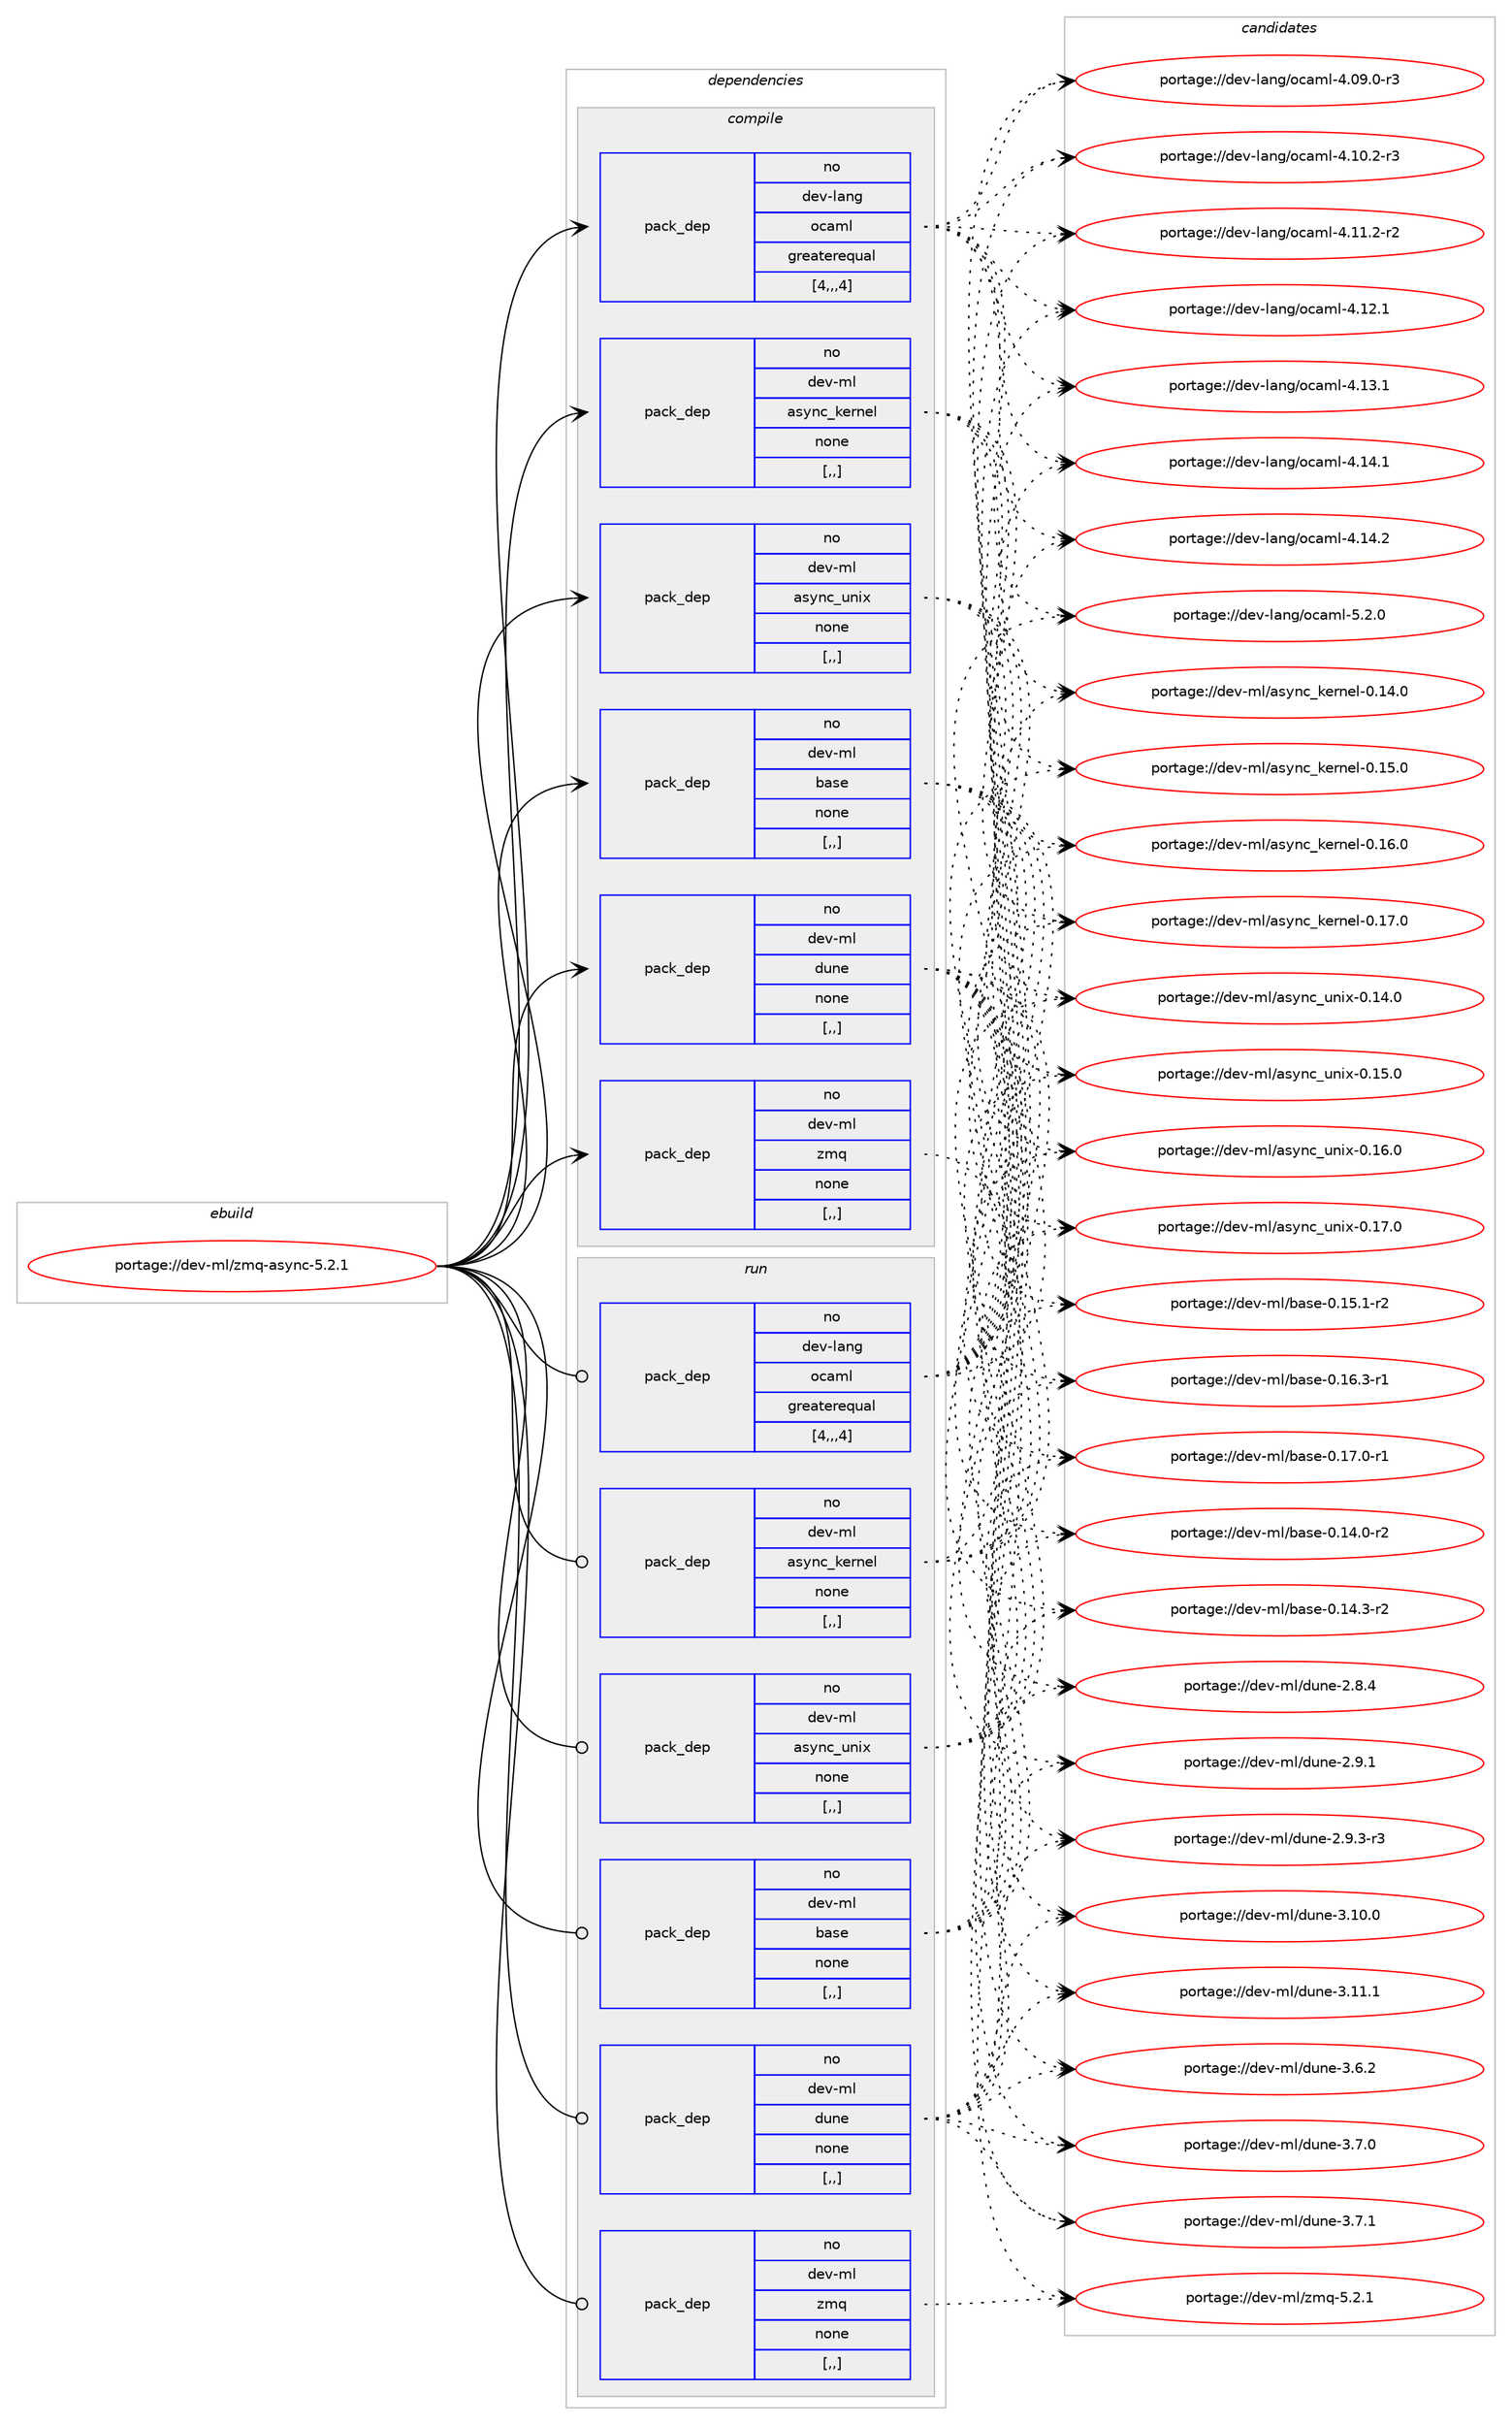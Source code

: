 digraph prolog {

# *************
# Graph options
# *************

newrank=true;
concentrate=true;
compound=true;
graph [rankdir=LR,fontname=Helvetica,fontsize=10,ranksep=1.5];#, ranksep=2.5, nodesep=0.2];
edge  [arrowhead=vee];
node  [fontname=Helvetica,fontsize=10];

# **********
# The ebuild
# **********

subgraph cluster_leftcol {
color=gray;
rank=same;
label=<<i>ebuild</i>>;
id [label="portage://dev-ml/zmq-async-5.2.1", color=red, width=4, href="../dev-ml/zmq-async-5.2.1.svg"];
}

# ****************
# The dependencies
# ****************

subgraph cluster_midcol {
color=gray;
label=<<i>dependencies</i>>;
subgraph cluster_compile {
fillcolor="#eeeeee";
style=filled;
label=<<i>compile</i>>;
subgraph pack92273 {
dependency122339 [label=<<TABLE BORDER="0" CELLBORDER="1" CELLSPACING="0" CELLPADDING="4" WIDTH="220"><TR><TD ROWSPAN="6" CELLPADDING="30">pack_dep</TD></TR><TR><TD WIDTH="110">no</TD></TR><TR><TD>dev-lang</TD></TR><TR><TD>ocaml</TD></TR><TR><TD>greaterequal</TD></TR><TR><TD>[4,,,4]</TD></TR></TABLE>>, shape=none, color=blue];
}
id:e -> dependency122339:w [weight=20,style="solid",arrowhead="vee"];
subgraph pack92274 {
dependency122340 [label=<<TABLE BORDER="0" CELLBORDER="1" CELLSPACING="0" CELLPADDING="4" WIDTH="220"><TR><TD ROWSPAN="6" CELLPADDING="30">pack_dep</TD></TR><TR><TD WIDTH="110">no</TD></TR><TR><TD>dev-ml</TD></TR><TR><TD>async_kernel</TD></TR><TR><TD>none</TD></TR><TR><TD>[,,]</TD></TR></TABLE>>, shape=none, color=blue];
}
id:e -> dependency122340:w [weight=20,style="solid",arrowhead="vee"];
subgraph pack92275 {
dependency122341 [label=<<TABLE BORDER="0" CELLBORDER="1" CELLSPACING="0" CELLPADDING="4" WIDTH="220"><TR><TD ROWSPAN="6" CELLPADDING="30">pack_dep</TD></TR><TR><TD WIDTH="110">no</TD></TR><TR><TD>dev-ml</TD></TR><TR><TD>async_unix</TD></TR><TR><TD>none</TD></TR><TR><TD>[,,]</TD></TR></TABLE>>, shape=none, color=blue];
}
id:e -> dependency122341:w [weight=20,style="solid",arrowhead="vee"];
subgraph pack92276 {
dependency122342 [label=<<TABLE BORDER="0" CELLBORDER="1" CELLSPACING="0" CELLPADDING="4" WIDTH="220"><TR><TD ROWSPAN="6" CELLPADDING="30">pack_dep</TD></TR><TR><TD WIDTH="110">no</TD></TR><TR><TD>dev-ml</TD></TR><TR><TD>base</TD></TR><TR><TD>none</TD></TR><TR><TD>[,,]</TD></TR></TABLE>>, shape=none, color=blue];
}
id:e -> dependency122342:w [weight=20,style="solid",arrowhead="vee"];
subgraph pack92277 {
dependency122343 [label=<<TABLE BORDER="0" CELLBORDER="1" CELLSPACING="0" CELLPADDING="4" WIDTH="220"><TR><TD ROWSPAN="6" CELLPADDING="30">pack_dep</TD></TR><TR><TD WIDTH="110">no</TD></TR><TR><TD>dev-ml</TD></TR><TR><TD>dune</TD></TR><TR><TD>none</TD></TR><TR><TD>[,,]</TD></TR></TABLE>>, shape=none, color=blue];
}
id:e -> dependency122343:w [weight=20,style="solid",arrowhead="vee"];
subgraph pack92278 {
dependency122344 [label=<<TABLE BORDER="0" CELLBORDER="1" CELLSPACING="0" CELLPADDING="4" WIDTH="220"><TR><TD ROWSPAN="6" CELLPADDING="30">pack_dep</TD></TR><TR><TD WIDTH="110">no</TD></TR><TR><TD>dev-ml</TD></TR><TR><TD>zmq</TD></TR><TR><TD>none</TD></TR><TR><TD>[,,]</TD></TR></TABLE>>, shape=none, color=blue];
}
id:e -> dependency122344:w [weight=20,style="solid",arrowhead="vee"];
}
subgraph cluster_compileandrun {
fillcolor="#eeeeee";
style=filled;
label=<<i>compile and run</i>>;
}
subgraph cluster_run {
fillcolor="#eeeeee";
style=filled;
label=<<i>run</i>>;
subgraph pack92279 {
dependency122345 [label=<<TABLE BORDER="0" CELLBORDER="1" CELLSPACING="0" CELLPADDING="4" WIDTH="220"><TR><TD ROWSPAN="6" CELLPADDING="30">pack_dep</TD></TR><TR><TD WIDTH="110">no</TD></TR><TR><TD>dev-lang</TD></TR><TR><TD>ocaml</TD></TR><TR><TD>greaterequal</TD></TR><TR><TD>[4,,,4]</TD></TR></TABLE>>, shape=none, color=blue];
}
id:e -> dependency122345:w [weight=20,style="solid",arrowhead="odot"];
subgraph pack92280 {
dependency122346 [label=<<TABLE BORDER="0" CELLBORDER="1" CELLSPACING="0" CELLPADDING="4" WIDTH="220"><TR><TD ROWSPAN="6" CELLPADDING="30">pack_dep</TD></TR><TR><TD WIDTH="110">no</TD></TR><TR><TD>dev-ml</TD></TR><TR><TD>async_kernel</TD></TR><TR><TD>none</TD></TR><TR><TD>[,,]</TD></TR></TABLE>>, shape=none, color=blue];
}
id:e -> dependency122346:w [weight=20,style="solid",arrowhead="odot"];
subgraph pack92281 {
dependency122347 [label=<<TABLE BORDER="0" CELLBORDER="1" CELLSPACING="0" CELLPADDING="4" WIDTH="220"><TR><TD ROWSPAN="6" CELLPADDING="30">pack_dep</TD></TR><TR><TD WIDTH="110">no</TD></TR><TR><TD>dev-ml</TD></TR><TR><TD>async_unix</TD></TR><TR><TD>none</TD></TR><TR><TD>[,,]</TD></TR></TABLE>>, shape=none, color=blue];
}
id:e -> dependency122347:w [weight=20,style="solid",arrowhead="odot"];
subgraph pack92282 {
dependency122348 [label=<<TABLE BORDER="0" CELLBORDER="1" CELLSPACING="0" CELLPADDING="4" WIDTH="220"><TR><TD ROWSPAN="6" CELLPADDING="30">pack_dep</TD></TR><TR><TD WIDTH="110">no</TD></TR><TR><TD>dev-ml</TD></TR><TR><TD>base</TD></TR><TR><TD>none</TD></TR><TR><TD>[,,]</TD></TR></TABLE>>, shape=none, color=blue];
}
id:e -> dependency122348:w [weight=20,style="solid",arrowhead="odot"];
subgraph pack92283 {
dependency122349 [label=<<TABLE BORDER="0" CELLBORDER="1" CELLSPACING="0" CELLPADDING="4" WIDTH="220"><TR><TD ROWSPAN="6" CELLPADDING="30">pack_dep</TD></TR><TR><TD WIDTH="110">no</TD></TR><TR><TD>dev-ml</TD></TR><TR><TD>dune</TD></TR><TR><TD>none</TD></TR><TR><TD>[,,]</TD></TR></TABLE>>, shape=none, color=blue];
}
id:e -> dependency122349:w [weight=20,style="solid",arrowhead="odot"];
subgraph pack92284 {
dependency122350 [label=<<TABLE BORDER="0" CELLBORDER="1" CELLSPACING="0" CELLPADDING="4" WIDTH="220"><TR><TD ROWSPAN="6" CELLPADDING="30">pack_dep</TD></TR><TR><TD WIDTH="110">no</TD></TR><TR><TD>dev-ml</TD></TR><TR><TD>zmq</TD></TR><TR><TD>none</TD></TR><TR><TD>[,,]</TD></TR></TABLE>>, shape=none, color=blue];
}
id:e -> dependency122350:w [weight=20,style="solid",arrowhead="odot"];
}
}

# **************
# The candidates
# **************

subgraph cluster_choices {
rank=same;
color=gray;
label=<<i>candidates</i>>;

subgraph choice92273 {
color=black;
nodesep=1;
choice1001011184510897110103471119997109108455246485746484511451 [label="portage://dev-lang/ocaml-4.09.0-r3", color=red, width=4,href="../dev-lang/ocaml-4.09.0-r3.svg"];
choice1001011184510897110103471119997109108455246494846504511451 [label="portage://dev-lang/ocaml-4.10.2-r3", color=red, width=4,href="../dev-lang/ocaml-4.10.2-r3.svg"];
choice1001011184510897110103471119997109108455246494946504511450 [label="portage://dev-lang/ocaml-4.11.2-r2", color=red, width=4,href="../dev-lang/ocaml-4.11.2-r2.svg"];
choice100101118451089711010347111999710910845524649504649 [label="portage://dev-lang/ocaml-4.12.1", color=red, width=4,href="../dev-lang/ocaml-4.12.1.svg"];
choice100101118451089711010347111999710910845524649514649 [label="portage://dev-lang/ocaml-4.13.1", color=red, width=4,href="../dev-lang/ocaml-4.13.1.svg"];
choice100101118451089711010347111999710910845524649524649 [label="portage://dev-lang/ocaml-4.14.1", color=red, width=4,href="../dev-lang/ocaml-4.14.1.svg"];
choice100101118451089711010347111999710910845524649524650 [label="portage://dev-lang/ocaml-4.14.2", color=red, width=4,href="../dev-lang/ocaml-4.14.2.svg"];
choice1001011184510897110103471119997109108455346504648 [label="portage://dev-lang/ocaml-5.2.0", color=red, width=4,href="../dev-lang/ocaml-5.2.0.svg"];
dependency122339:e -> choice1001011184510897110103471119997109108455246485746484511451:w [style=dotted,weight="100"];
dependency122339:e -> choice1001011184510897110103471119997109108455246494846504511451:w [style=dotted,weight="100"];
dependency122339:e -> choice1001011184510897110103471119997109108455246494946504511450:w [style=dotted,weight="100"];
dependency122339:e -> choice100101118451089711010347111999710910845524649504649:w [style=dotted,weight="100"];
dependency122339:e -> choice100101118451089711010347111999710910845524649514649:w [style=dotted,weight="100"];
dependency122339:e -> choice100101118451089711010347111999710910845524649524649:w [style=dotted,weight="100"];
dependency122339:e -> choice100101118451089711010347111999710910845524649524650:w [style=dotted,weight="100"];
dependency122339:e -> choice1001011184510897110103471119997109108455346504648:w [style=dotted,weight="100"];
}
subgraph choice92274 {
color=black;
nodesep=1;
choice100101118451091084797115121110999510710111411010110845484649524648 [label="portage://dev-ml/async_kernel-0.14.0", color=red, width=4,href="../dev-ml/async_kernel-0.14.0.svg"];
choice100101118451091084797115121110999510710111411010110845484649534648 [label="portage://dev-ml/async_kernel-0.15.0", color=red, width=4,href="../dev-ml/async_kernel-0.15.0.svg"];
choice100101118451091084797115121110999510710111411010110845484649544648 [label="portage://dev-ml/async_kernel-0.16.0", color=red, width=4,href="../dev-ml/async_kernel-0.16.0.svg"];
choice100101118451091084797115121110999510710111411010110845484649554648 [label="portage://dev-ml/async_kernel-0.17.0", color=red, width=4,href="../dev-ml/async_kernel-0.17.0.svg"];
dependency122340:e -> choice100101118451091084797115121110999510710111411010110845484649524648:w [style=dotted,weight="100"];
dependency122340:e -> choice100101118451091084797115121110999510710111411010110845484649534648:w [style=dotted,weight="100"];
dependency122340:e -> choice100101118451091084797115121110999510710111411010110845484649544648:w [style=dotted,weight="100"];
dependency122340:e -> choice100101118451091084797115121110999510710111411010110845484649554648:w [style=dotted,weight="100"];
}
subgraph choice92275 {
color=black;
nodesep=1;
choice100101118451091084797115121110999511711010512045484649524648 [label="portage://dev-ml/async_unix-0.14.0", color=red, width=4,href="../dev-ml/async_unix-0.14.0.svg"];
choice100101118451091084797115121110999511711010512045484649534648 [label="portage://dev-ml/async_unix-0.15.0", color=red, width=4,href="../dev-ml/async_unix-0.15.0.svg"];
choice100101118451091084797115121110999511711010512045484649544648 [label="portage://dev-ml/async_unix-0.16.0", color=red, width=4,href="../dev-ml/async_unix-0.16.0.svg"];
choice100101118451091084797115121110999511711010512045484649554648 [label="portage://dev-ml/async_unix-0.17.0", color=red, width=4,href="../dev-ml/async_unix-0.17.0.svg"];
dependency122341:e -> choice100101118451091084797115121110999511711010512045484649524648:w [style=dotted,weight="100"];
dependency122341:e -> choice100101118451091084797115121110999511711010512045484649534648:w [style=dotted,weight="100"];
dependency122341:e -> choice100101118451091084797115121110999511711010512045484649544648:w [style=dotted,weight="100"];
dependency122341:e -> choice100101118451091084797115121110999511711010512045484649554648:w [style=dotted,weight="100"];
}
subgraph choice92276 {
color=black;
nodesep=1;
choice10010111845109108479897115101454846495246484511450 [label="portage://dev-ml/base-0.14.0-r2", color=red, width=4,href="../dev-ml/base-0.14.0-r2.svg"];
choice10010111845109108479897115101454846495246514511450 [label="portage://dev-ml/base-0.14.3-r2", color=red, width=4,href="../dev-ml/base-0.14.3-r2.svg"];
choice10010111845109108479897115101454846495346494511450 [label="portage://dev-ml/base-0.15.1-r2", color=red, width=4,href="../dev-ml/base-0.15.1-r2.svg"];
choice10010111845109108479897115101454846495446514511449 [label="portage://dev-ml/base-0.16.3-r1", color=red, width=4,href="../dev-ml/base-0.16.3-r1.svg"];
choice10010111845109108479897115101454846495546484511449 [label="portage://dev-ml/base-0.17.0-r1", color=red, width=4,href="../dev-ml/base-0.17.0-r1.svg"];
dependency122342:e -> choice10010111845109108479897115101454846495246484511450:w [style=dotted,weight="100"];
dependency122342:e -> choice10010111845109108479897115101454846495246514511450:w [style=dotted,weight="100"];
dependency122342:e -> choice10010111845109108479897115101454846495346494511450:w [style=dotted,weight="100"];
dependency122342:e -> choice10010111845109108479897115101454846495446514511449:w [style=dotted,weight="100"];
dependency122342:e -> choice10010111845109108479897115101454846495546484511449:w [style=dotted,weight="100"];
}
subgraph choice92277 {
color=black;
nodesep=1;
choice1001011184510910847100117110101455046564652 [label="portage://dev-ml/dune-2.8.4", color=red, width=4,href="../dev-ml/dune-2.8.4.svg"];
choice1001011184510910847100117110101455046574649 [label="portage://dev-ml/dune-2.9.1", color=red, width=4,href="../dev-ml/dune-2.9.1.svg"];
choice10010111845109108471001171101014550465746514511451 [label="portage://dev-ml/dune-2.9.3-r3", color=red, width=4,href="../dev-ml/dune-2.9.3-r3.svg"];
choice100101118451091084710011711010145514649484648 [label="portage://dev-ml/dune-3.10.0", color=red, width=4,href="../dev-ml/dune-3.10.0.svg"];
choice100101118451091084710011711010145514649494649 [label="portage://dev-ml/dune-3.11.1", color=red, width=4,href="../dev-ml/dune-3.11.1.svg"];
choice1001011184510910847100117110101455146544650 [label="portage://dev-ml/dune-3.6.2", color=red, width=4,href="../dev-ml/dune-3.6.2.svg"];
choice1001011184510910847100117110101455146554648 [label="portage://dev-ml/dune-3.7.0", color=red, width=4,href="../dev-ml/dune-3.7.0.svg"];
choice1001011184510910847100117110101455146554649 [label="portage://dev-ml/dune-3.7.1", color=red, width=4,href="../dev-ml/dune-3.7.1.svg"];
dependency122343:e -> choice1001011184510910847100117110101455046564652:w [style=dotted,weight="100"];
dependency122343:e -> choice1001011184510910847100117110101455046574649:w [style=dotted,weight="100"];
dependency122343:e -> choice10010111845109108471001171101014550465746514511451:w [style=dotted,weight="100"];
dependency122343:e -> choice100101118451091084710011711010145514649484648:w [style=dotted,weight="100"];
dependency122343:e -> choice100101118451091084710011711010145514649494649:w [style=dotted,weight="100"];
dependency122343:e -> choice1001011184510910847100117110101455146544650:w [style=dotted,weight="100"];
dependency122343:e -> choice1001011184510910847100117110101455146554648:w [style=dotted,weight="100"];
dependency122343:e -> choice1001011184510910847100117110101455146554649:w [style=dotted,weight="100"];
}
subgraph choice92278 {
color=black;
nodesep=1;
choice1001011184510910847122109113455346504649 [label="portage://dev-ml/zmq-5.2.1", color=red, width=4,href="../dev-ml/zmq-5.2.1.svg"];
dependency122344:e -> choice1001011184510910847122109113455346504649:w [style=dotted,weight="100"];
}
subgraph choice92279 {
color=black;
nodesep=1;
choice1001011184510897110103471119997109108455246485746484511451 [label="portage://dev-lang/ocaml-4.09.0-r3", color=red, width=4,href="../dev-lang/ocaml-4.09.0-r3.svg"];
choice1001011184510897110103471119997109108455246494846504511451 [label="portage://dev-lang/ocaml-4.10.2-r3", color=red, width=4,href="../dev-lang/ocaml-4.10.2-r3.svg"];
choice1001011184510897110103471119997109108455246494946504511450 [label="portage://dev-lang/ocaml-4.11.2-r2", color=red, width=4,href="../dev-lang/ocaml-4.11.2-r2.svg"];
choice100101118451089711010347111999710910845524649504649 [label="portage://dev-lang/ocaml-4.12.1", color=red, width=4,href="../dev-lang/ocaml-4.12.1.svg"];
choice100101118451089711010347111999710910845524649514649 [label="portage://dev-lang/ocaml-4.13.1", color=red, width=4,href="../dev-lang/ocaml-4.13.1.svg"];
choice100101118451089711010347111999710910845524649524649 [label="portage://dev-lang/ocaml-4.14.1", color=red, width=4,href="../dev-lang/ocaml-4.14.1.svg"];
choice100101118451089711010347111999710910845524649524650 [label="portage://dev-lang/ocaml-4.14.2", color=red, width=4,href="../dev-lang/ocaml-4.14.2.svg"];
choice1001011184510897110103471119997109108455346504648 [label="portage://dev-lang/ocaml-5.2.0", color=red, width=4,href="../dev-lang/ocaml-5.2.0.svg"];
dependency122345:e -> choice1001011184510897110103471119997109108455246485746484511451:w [style=dotted,weight="100"];
dependency122345:e -> choice1001011184510897110103471119997109108455246494846504511451:w [style=dotted,weight="100"];
dependency122345:e -> choice1001011184510897110103471119997109108455246494946504511450:w [style=dotted,weight="100"];
dependency122345:e -> choice100101118451089711010347111999710910845524649504649:w [style=dotted,weight="100"];
dependency122345:e -> choice100101118451089711010347111999710910845524649514649:w [style=dotted,weight="100"];
dependency122345:e -> choice100101118451089711010347111999710910845524649524649:w [style=dotted,weight="100"];
dependency122345:e -> choice100101118451089711010347111999710910845524649524650:w [style=dotted,weight="100"];
dependency122345:e -> choice1001011184510897110103471119997109108455346504648:w [style=dotted,weight="100"];
}
subgraph choice92280 {
color=black;
nodesep=1;
choice100101118451091084797115121110999510710111411010110845484649524648 [label="portage://dev-ml/async_kernel-0.14.0", color=red, width=4,href="../dev-ml/async_kernel-0.14.0.svg"];
choice100101118451091084797115121110999510710111411010110845484649534648 [label="portage://dev-ml/async_kernel-0.15.0", color=red, width=4,href="../dev-ml/async_kernel-0.15.0.svg"];
choice100101118451091084797115121110999510710111411010110845484649544648 [label="portage://dev-ml/async_kernel-0.16.0", color=red, width=4,href="../dev-ml/async_kernel-0.16.0.svg"];
choice100101118451091084797115121110999510710111411010110845484649554648 [label="portage://dev-ml/async_kernel-0.17.0", color=red, width=4,href="../dev-ml/async_kernel-0.17.0.svg"];
dependency122346:e -> choice100101118451091084797115121110999510710111411010110845484649524648:w [style=dotted,weight="100"];
dependency122346:e -> choice100101118451091084797115121110999510710111411010110845484649534648:w [style=dotted,weight="100"];
dependency122346:e -> choice100101118451091084797115121110999510710111411010110845484649544648:w [style=dotted,weight="100"];
dependency122346:e -> choice100101118451091084797115121110999510710111411010110845484649554648:w [style=dotted,weight="100"];
}
subgraph choice92281 {
color=black;
nodesep=1;
choice100101118451091084797115121110999511711010512045484649524648 [label="portage://dev-ml/async_unix-0.14.0", color=red, width=4,href="../dev-ml/async_unix-0.14.0.svg"];
choice100101118451091084797115121110999511711010512045484649534648 [label="portage://dev-ml/async_unix-0.15.0", color=red, width=4,href="../dev-ml/async_unix-0.15.0.svg"];
choice100101118451091084797115121110999511711010512045484649544648 [label="portage://dev-ml/async_unix-0.16.0", color=red, width=4,href="../dev-ml/async_unix-0.16.0.svg"];
choice100101118451091084797115121110999511711010512045484649554648 [label="portage://dev-ml/async_unix-0.17.0", color=red, width=4,href="../dev-ml/async_unix-0.17.0.svg"];
dependency122347:e -> choice100101118451091084797115121110999511711010512045484649524648:w [style=dotted,weight="100"];
dependency122347:e -> choice100101118451091084797115121110999511711010512045484649534648:w [style=dotted,weight="100"];
dependency122347:e -> choice100101118451091084797115121110999511711010512045484649544648:w [style=dotted,weight="100"];
dependency122347:e -> choice100101118451091084797115121110999511711010512045484649554648:w [style=dotted,weight="100"];
}
subgraph choice92282 {
color=black;
nodesep=1;
choice10010111845109108479897115101454846495246484511450 [label="portage://dev-ml/base-0.14.0-r2", color=red, width=4,href="../dev-ml/base-0.14.0-r2.svg"];
choice10010111845109108479897115101454846495246514511450 [label="portage://dev-ml/base-0.14.3-r2", color=red, width=4,href="../dev-ml/base-0.14.3-r2.svg"];
choice10010111845109108479897115101454846495346494511450 [label="portage://dev-ml/base-0.15.1-r2", color=red, width=4,href="../dev-ml/base-0.15.1-r2.svg"];
choice10010111845109108479897115101454846495446514511449 [label="portage://dev-ml/base-0.16.3-r1", color=red, width=4,href="../dev-ml/base-0.16.3-r1.svg"];
choice10010111845109108479897115101454846495546484511449 [label="portage://dev-ml/base-0.17.0-r1", color=red, width=4,href="../dev-ml/base-0.17.0-r1.svg"];
dependency122348:e -> choice10010111845109108479897115101454846495246484511450:w [style=dotted,weight="100"];
dependency122348:e -> choice10010111845109108479897115101454846495246514511450:w [style=dotted,weight="100"];
dependency122348:e -> choice10010111845109108479897115101454846495346494511450:w [style=dotted,weight="100"];
dependency122348:e -> choice10010111845109108479897115101454846495446514511449:w [style=dotted,weight="100"];
dependency122348:e -> choice10010111845109108479897115101454846495546484511449:w [style=dotted,weight="100"];
}
subgraph choice92283 {
color=black;
nodesep=1;
choice1001011184510910847100117110101455046564652 [label="portage://dev-ml/dune-2.8.4", color=red, width=4,href="../dev-ml/dune-2.8.4.svg"];
choice1001011184510910847100117110101455046574649 [label="portage://dev-ml/dune-2.9.1", color=red, width=4,href="../dev-ml/dune-2.9.1.svg"];
choice10010111845109108471001171101014550465746514511451 [label="portage://dev-ml/dune-2.9.3-r3", color=red, width=4,href="../dev-ml/dune-2.9.3-r3.svg"];
choice100101118451091084710011711010145514649484648 [label="portage://dev-ml/dune-3.10.0", color=red, width=4,href="../dev-ml/dune-3.10.0.svg"];
choice100101118451091084710011711010145514649494649 [label="portage://dev-ml/dune-3.11.1", color=red, width=4,href="../dev-ml/dune-3.11.1.svg"];
choice1001011184510910847100117110101455146544650 [label="portage://dev-ml/dune-3.6.2", color=red, width=4,href="../dev-ml/dune-3.6.2.svg"];
choice1001011184510910847100117110101455146554648 [label="portage://dev-ml/dune-3.7.0", color=red, width=4,href="../dev-ml/dune-3.7.0.svg"];
choice1001011184510910847100117110101455146554649 [label="portage://dev-ml/dune-3.7.1", color=red, width=4,href="../dev-ml/dune-3.7.1.svg"];
dependency122349:e -> choice1001011184510910847100117110101455046564652:w [style=dotted,weight="100"];
dependency122349:e -> choice1001011184510910847100117110101455046574649:w [style=dotted,weight="100"];
dependency122349:e -> choice10010111845109108471001171101014550465746514511451:w [style=dotted,weight="100"];
dependency122349:e -> choice100101118451091084710011711010145514649484648:w [style=dotted,weight="100"];
dependency122349:e -> choice100101118451091084710011711010145514649494649:w [style=dotted,weight="100"];
dependency122349:e -> choice1001011184510910847100117110101455146544650:w [style=dotted,weight="100"];
dependency122349:e -> choice1001011184510910847100117110101455146554648:w [style=dotted,weight="100"];
dependency122349:e -> choice1001011184510910847100117110101455146554649:w [style=dotted,weight="100"];
}
subgraph choice92284 {
color=black;
nodesep=1;
choice1001011184510910847122109113455346504649 [label="portage://dev-ml/zmq-5.2.1", color=red, width=4,href="../dev-ml/zmq-5.2.1.svg"];
dependency122350:e -> choice1001011184510910847122109113455346504649:w [style=dotted,weight="100"];
}
}

}
